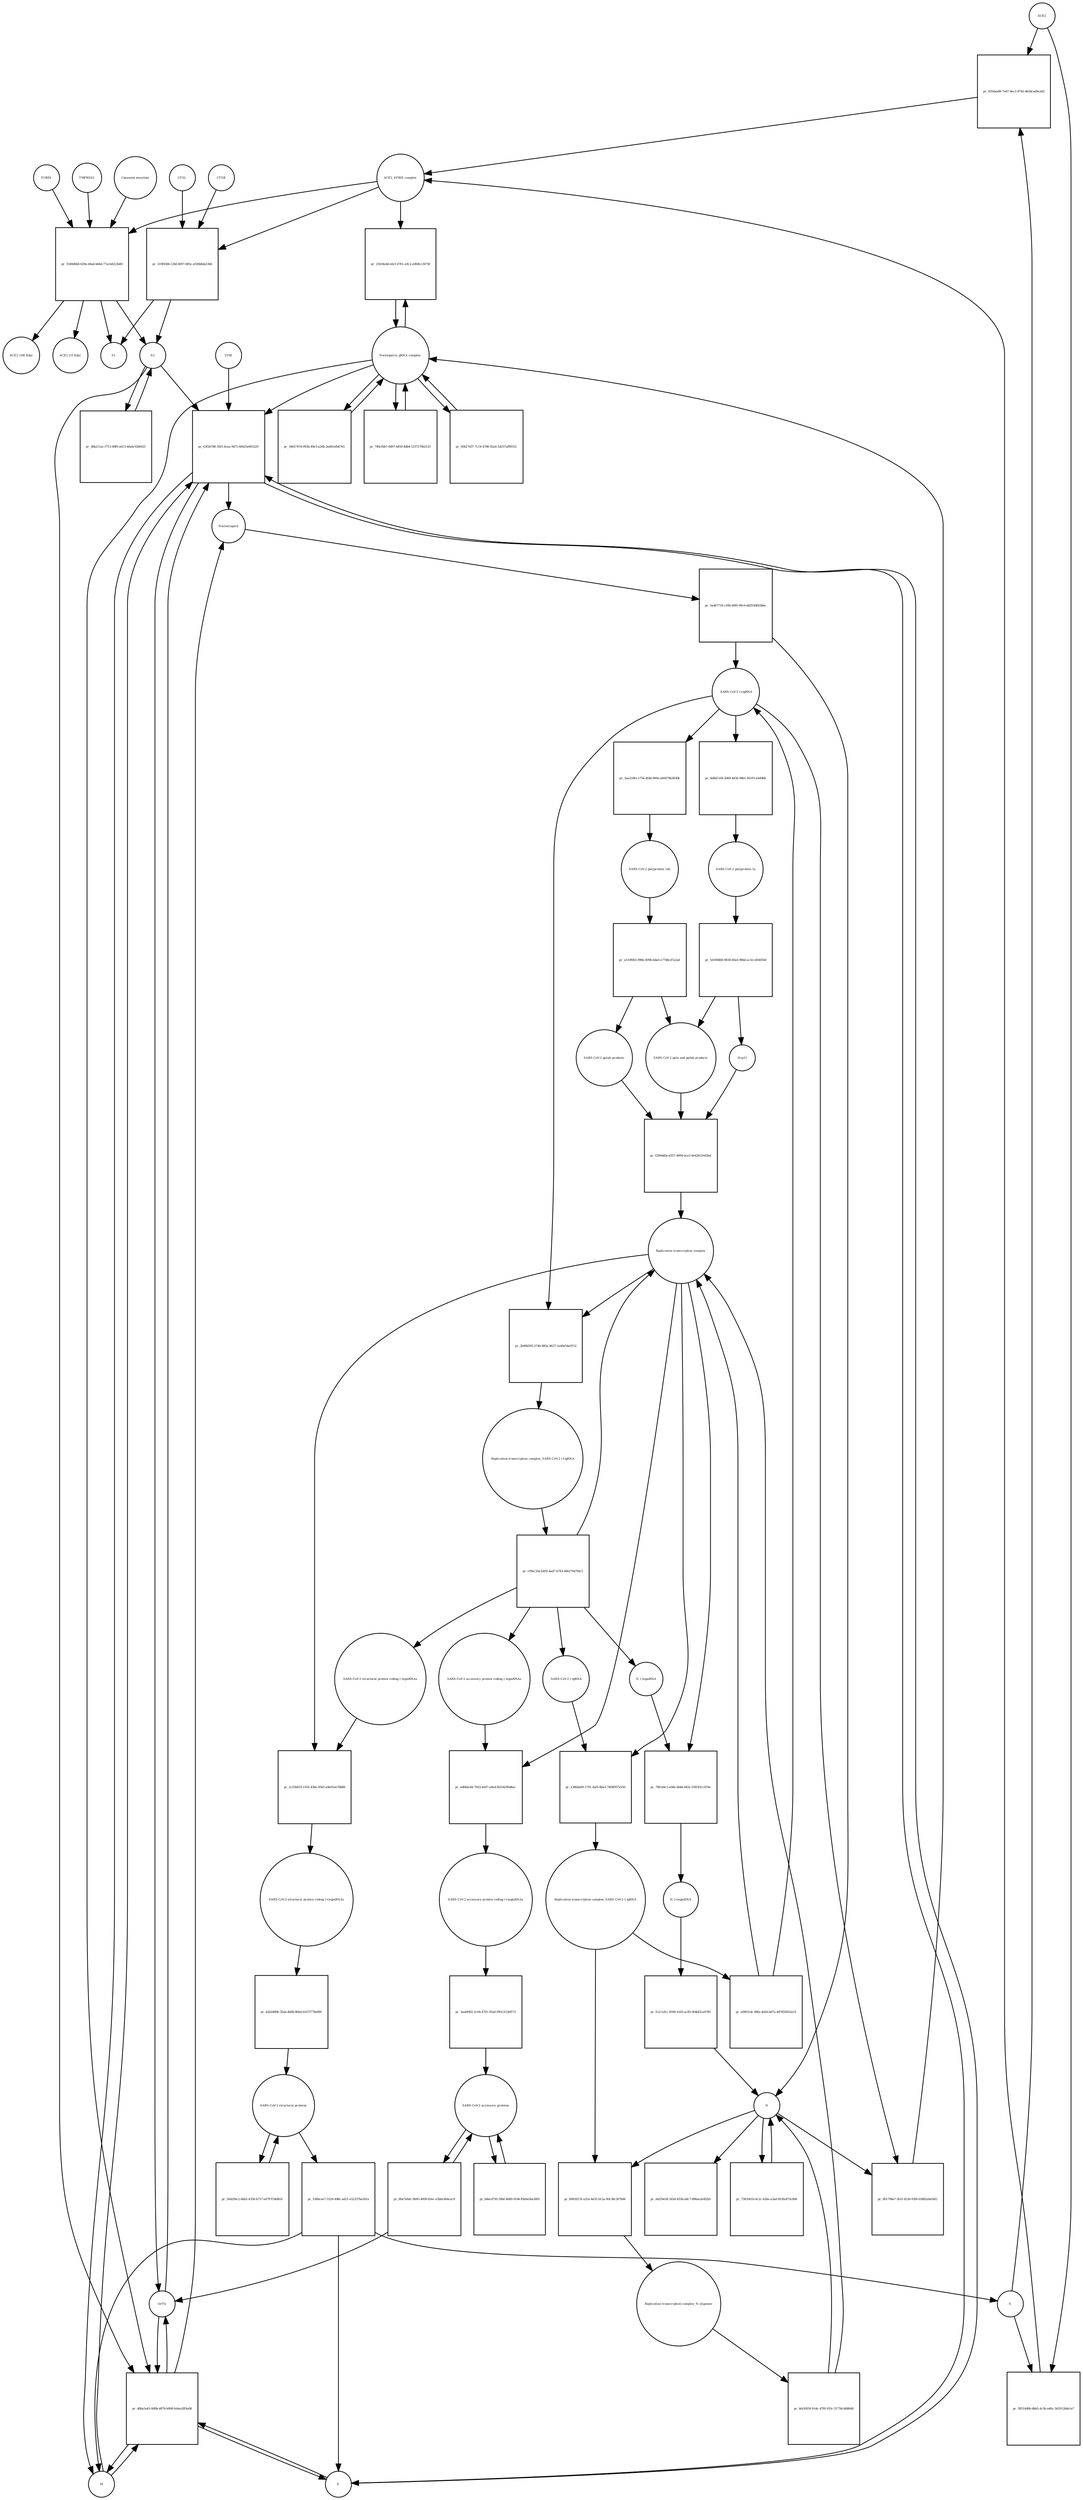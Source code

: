 strict digraph  {
ACE2 [annotation="", bipartite=0, cls=macromolecule, fontsize=4, label=ACE2, shape=circle];
"pr_035daa86-7a67-4ec2-8742-8b3dcad9ca82" [annotation="", bipartite=1, cls=process, fontsize=4, label="pr_035daa86-7a67-4ec2-8742-8b3dcad9ca82", shape=square];
"ACE2_SPIKE complex" [annotation="", bipartite=0, cls=complex, fontsize=4, label="ACE2_SPIKE complex", shape=circle];
S [annotation="", bipartite=0, cls="macromolecule multimer", fontsize=4, label=S, shape=circle];
"Nucleoporin_gRNA complex " [annotation="", bipartite=0, cls=complex, fontsize=4, label="Nucleoporin_gRNA complex ", shape=circle];
"pr_25034e4d-e6cf-4761-a9c2-e0fdfcc5074f" [annotation="", bipartite=1, cls=process, fontsize=4, label="pr_25034e4d-e6cf-4761-a9c2-e0fdfcc5074f", shape=square];
"pr_319f4566-53bf-4697-885c-ef26b8da5366" [annotation="", bipartite=1, cls=process, fontsize=4, label="pr_319f4566-53bf-4697-885c-ef26b8da5366", shape=square];
S2 [annotation="", bipartite=0, cls=macromolecule, fontsize=4, label=S2, shape=circle];
CTSB [annotation="", bipartite=0, cls=macromolecule, fontsize=4, label=CTSB, shape=circle];
CTSL [annotation="", bipartite=0, cls=macromolecule, fontsize=4, label=CTSL, shape=circle];
S1 [annotation="", bipartite=0, cls=macromolecule, fontsize=4, label=S1, shape=circle];
"pr_58514d6b-dbb5-4c56-a46c-3d19126de1e7" [annotation="", bipartite=1, cls=process, fontsize=4, label="pr_58514d6b-dbb5-4c56-a46c-3d19126de1e7", shape=square];
"pr_63f2b788-35f5-4caa-9d71-66425e903229" [annotation="", bipartite=1, cls=process, fontsize=4, label="pr_63f2b788-35f5-4caa-9d71-66425e903229", shape=square];
Nucleocapsid [annotation="", bipartite=0, cls=complex, fontsize=4, label=Nucleocapsid, shape=circle];
LY6E [annotation="", bipartite=0, cls=macromolecule, fontsize=4, label=LY6E, shape=circle];
Orf7a [annotation="", bipartite=0, cls=macromolecule, fontsize=4, label=Orf7a, shape=circle];
E [annotation="", bipartite=0, cls=macromolecule, fontsize=4, label=E, shape=circle];
M [annotation="", bipartite=0, cls=macromolecule, fontsize=4, label=M, shape=circle];
"pr_d6ba5a43-8d9b-487b-b908-fe6ea2ff4a06" [annotation="", bipartite=1, cls=process, fontsize=4, label="pr_d6ba5a43-8d9b-487b-b908-fe6ea2ff4a06", shape=square];
"pr_5a467716-c50b-40f6-99c0-dd3556843b6a" [annotation="", bipartite=1, cls=process, fontsize=4, label="pr_5a467716-c50b-40f6-99c0-dd3556843b6a", shape=square];
" SARS-CoV-2 (+)gRNA" [annotation="", bipartite=0, cls="nucleic acid feature", fontsize=4, label=" SARS-CoV-2 (+)gRNA", shape=circle];
N [annotation="", bipartite=0, cls="macromolecule multimer", fontsize=4, label=N, shape=circle];
"SARS-CoV-2 polyprotein 1ab" [annotation="", bipartite=0, cls=macromolecule, fontsize=4, label="SARS-CoV-2 polyprotein 1ab", shape=circle];
"pr_a510f0b5-998e-409b-bda0-e77dbcd7a2ad" [annotation="", bipartite=1, cls=process, fontsize=4, label="pr_a510f0b5-998e-409b-bda0-e77dbcd7a2ad", shape=square];
"SARS-CoV-2 pp1a and pp1ab products" [annotation="", bipartite=0, cls=complex, fontsize=4, label="SARS-CoV-2 pp1a and pp1ab products", shape=circle];
"SARS-CoV-2 pp1ab products" [annotation="", bipartite=0, cls=complex, fontsize=4, label="SARS-CoV-2 pp1ab products", shape=circle];
"SARS-CoV-2 polyprotein 1a" [annotation="", bipartite=0, cls=macromolecule, fontsize=4, label="SARS-CoV-2 polyprotein 1a", shape=circle];
"pr_5d189db9-9838-40a4-98bd-ac5ccd54656d" [annotation="", bipartite=1, cls=process, fontsize=4, label="pr_5d189db9-9838-40a4-98bd-ac5ccd54656d", shape=square];
Nsp11 [annotation="", bipartite=0, cls=macromolecule, fontsize=4, label=Nsp11, shape=circle];
"pr_3465747d-993b-49e3-a26b-2ed41efb6765" [annotation="", bipartite=1, cls=process, fontsize=4, label="pr_3465747d-993b-49e3-a26b-2ed41efb6765", shape=square];
"pr_746cfbb7-6497-4850-8db4-5337276b2533" [annotation="", bipartite=1, cls=process, fontsize=4, label="pr_746cfbb7-6497-4850-8db4-5337276b2533", shape=square];
"SARS-CoV-2 structural proteins" [annotation="", bipartite=0, cls=complex, fontsize=4, label="SARS-CoV-2 structural proteins", shape=circle];
"pr_536bcee7-5520-498c-ad21-e52337be261a" [annotation="", bipartite=1, cls=process, fontsize=4, label="pr_536bcee7-5520-498c-ad21-e52337be261a", shape=square];
"Replication transcription complex_SARS-CoV-2 (-)gRNA" [annotation="", bipartite=0, cls=complex, fontsize=4, label="Replication transcription complex_SARS-CoV-2 (-)gRNA", shape=circle];
"pr_6895927d-a32a-4e55-b12a-90c38c267b66" [annotation="", bipartite=1, cls=process, fontsize=4, label="pr_6895927d-a32a-4e55-b12a-90c38c267b66", shape=square];
"Replication transcription complex_N oligomer" [annotation="", bipartite=0, cls=complex, fontsize=4, label="Replication transcription complex_N oligomer", shape=circle];
"pr_daf29e58-245d-455b-a8c7-d96ae2e4f2b5" [annotation="", bipartite=1, cls=process, fontsize=4, label="pr_daf29e58-245d-455b-a8c7-d96ae2e4f2b5", shape=square];
"SARS-CoV-2 accessory proteins" [annotation="", bipartite=0, cls=complex, fontsize=4, label="SARS-CoV-2 accessory proteins", shape=circle];
"pr_b8ecd795-59bf-4689-9196-f0b9a56a30fd" [annotation="", bipartite=1, cls=process, fontsize=4, label="pr_b8ecd795-59bf-4689-9196-f0b9a56a30fd", shape=square];
"pr_5b420bc2-6bb2-4358-b737-a4797f34d81b" [annotation="", bipartite=1, cls=process, fontsize=4, label="pr_5b420bc2-6bb2-4358-b737-a4797f34d81b", shape=square];
"pr_bfa5f459-91dc-47f6-933c-3175b14686d0" [annotation="", bipartite=1, cls=process, fontsize=4, label="pr_bfa5f459-91dc-47f6-933c-3175b14686d0", shape=square];
"Replication transcription complex" [annotation="", bipartite=0, cls=complex, fontsize=4, label="Replication transcription complex", shape=circle];
"pr_7363561b-0c2c-43be-a3ad-853fa475c0b8" [annotation="", bipartite=1, cls=process, fontsize=4, label="pr_7363561b-0c2c-43be-a3ad-853fa475c0b8", shape=square];
"pr_f299440a-d357-4994-bce3-6e42631602bd" [annotation="", bipartite=1, cls=process, fontsize=4, label="pr_f299440a-d357-4994-bce3-6e42631602bd", shape=square];
"SARS-CoV-2 accessory protein coding (-)sgmRNAs" [annotation="", bipartite=0, cls=complex, fontsize=4, label="SARS-CoV-2 accessory protein coding (-)sgmRNAs", shape=circle];
"pr_ed68dcd4-7043-4a97-a8ed-fb554290d6ac" [annotation="", bipartite=1, cls=process, fontsize=4, label="pr_ed68dcd4-7043-4a97-a8ed-fb554290d6ac", shape=square];
"SARS-CoV-2 accessory protein coding (+)sgmRNAs" [annotation="", bipartite=0, cls=complex, fontsize=4, label="SARS-CoV-2 accessory protein coding (+)sgmRNAs", shape=circle];
"SARS-CoV-2 structural protein coding (-)sgmRNAs" [annotation="", bipartite=0, cls=complex, fontsize=4, label="SARS-CoV-2 structural protein coding (-)sgmRNAs", shape=circle];
"pr_2c55b033-1502-436e-9565-a9e01ee78b88" [annotation="", bipartite=1, cls=process, fontsize=4, label="pr_2c55b033-1502-436e-9565-a9e01ee78b88", shape=square];
"SARS-CoV-2 structural protein coding (+)sgmRNAs" [annotation="", bipartite=0, cls=complex, fontsize=4, label="SARS-CoV-2 structural protein coding (+)sgmRNAs", shape=circle];
"N (-)sgmRNA" [annotation="", bipartite=0, cls="nucleic acid feature", fontsize=4, label="N (-)sgmRNA", shape=circle];
"pr_78fcb9c1-e08e-4b4d-843c-0393f2cc874e" [annotation="", bipartite=1, cls=process, fontsize=4, label="pr_78fcb9c1-e08e-4b4d-843c-0393f2cc874e", shape=square];
"N (+)sgmRNA" [annotation="", bipartite=0, cls="nucleic acid feature", fontsize=4, label="N (+)sgmRNA", shape=circle];
"pr_fc2c1d1c-9590-4165-ac85-004bf2ce0785" [annotation="", bipartite=1, cls=process, fontsize=4, label="pr_fc2c1d1c-9590-4165-ac85-004bf2ce0785", shape=square];
"Replication transcription complex_SARS-CoV-2 (+)gRNA" [annotation="", bipartite=0, cls=complex, fontsize=4, label="Replication transcription complex_SARS-CoV-2 (+)gRNA", shape=circle];
"pr_cf06c33a-b492-4ad7-b783-46627447fdc5" [annotation="", bipartite=1, cls=process, fontsize=4, label="pr_cf06c33a-b492-4ad7-b783-46627447fdc5", shape=square];
" SARS-CoV-2 (-)gRNA" [annotation="", bipartite=0, cls="nucleic acid feature", fontsize=4, label=" SARS-CoV-2 (-)gRNA", shape=circle];
"pr_4d8d1169-2969-4d3d-98b1-f6197ce4496b" [annotation="", bipartite=1, cls=process, fontsize=4, label="pr_4d8d1169-2969-4d3d-98b1-f6197ce4496b", shape=square];
"pr_5aa218fe-1756-4fdd-900e-eb0479b3830b" [annotation="", bipartite=1, cls=process, fontsize=4, label="pr_5aa218fe-1756-4fdd-900e-eb0479b3830b", shape=square];
"pr_3aebf902-2c04-4791-95a0-f90131240572" [annotation="", bipartite=1, cls=process, fontsize=4, label="pr_3aebf902-2c04-4791-95a0-f90131240572", shape=square];
"pr_b2b2d60b-35ab-4b68-866d-6167577bef89" [annotation="", bipartite=1, cls=process, fontsize=4, label="pr_b2b2d60b-35ab-4b68-866d-6167577bef89", shape=square];
"pr_e386da09-1791-4af5-8be3-74fdf957a550" [annotation="", bipartite=1, cls=process, fontsize=4, label="pr_e386da09-1791-4af5-8be3-74fdf957a550", shape=square];
"pr_d01798a7-2b1f-423d-93f8-03882a8e5bf2" [annotation="", bipartite=1, cls=process, fontsize=4, label="pr_d01798a7-2b1f-423d-93f8-03882a8e5bf2", shape=square];
"pr_60b27d37-7c14-4788-92a6-5d237af89552" [annotation="", bipartite=1, cls=process, fontsize=4, label="pr_60b27d37-7c14-4788-92a6-5d237af89552", shape=square];
"pr_80a7e6dc-9b95-4009-83ec-e3bbc464cac9" [annotation="", bipartite=1, cls=process, fontsize=4, label="pr_80a7e6dc-9b95-4009-83ec-e3bbc464cac9", shape=square];
"pr_3549d6b0-629e-44ad-b66d-77acbd223b00" [annotation="", bipartite=1, cls=process, fontsize=4, label="pr_3549d6b0-629e-44ad-b66d-77acbd223b00", shape=square];
FURIN [annotation="", bipartite=0, cls=macromolecule, fontsize=4, label=FURIN, shape=circle];
TMPRSS2 [annotation="", bipartite=0, cls=macromolecule, fontsize=4, label=TMPRSS2, shape=circle];
"Camostat mesylate" [annotation="urn_miriam_pubchem.compound_2536", bipartite=0, cls="simple chemical", fontsize=4, label="Camostat mesylate", shape=circle];
"ACE2 (100 Kda)" [annotation="", bipartite=0, cls=macromolecule, fontsize=4, label="ACE2 (100 Kda)", shape=circle];
"ACE2 (15 Kda)" [annotation="", bipartite=0, cls=macromolecule, fontsize=4, label="ACE2 (15 Kda)", shape=circle];
"pr_4bb211ac-f713-48f0-a613-46a6c92bf425" [annotation="", bipartite=1, cls=process, fontsize=4, label="pr_4bb211ac-f713-48f0-a613-46a6c92bf425", shape=square];
"pr_2b96b595-2746-485e-9627-1e40e54e9152" [annotation="", bipartite=1, cls=process, fontsize=4, label="pr_2b96b595-2746-485e-9627-1e40e54e9152", shape=square];
"pr_ef8931dc-68fe-4d3d-bd7a-487859262e53" [annotation="", bipartite=1, cls=process, fontsize=4, label="pr_ef8931dc-68fe-4d3d-bd7a-487859262e53", shape=square];
ACE2 -> "pr_035daa86-7a67-4ec2-8742-8b3dcad9ca82"  [annotation="", interaction_type=consumption];
ACE2 -> "pr_58514d6b-dbb5-4c56-a46c-3d19126de1e7"  [annotation="", interaction_type=consumption];
"pr_035daa86-7a67-4ec2-8742-8b3dcad9ca82" -> "ACE2_SPIKE complex"  [annotation="", interaction_type=production];
"ACE2_SPIKE complex" -> "pr_25034e4d-e6cf-4761-a9c2-e0fdfcc5074f"  [annotation="urn_miriam_pubmed_32142651|urn_miriam_pubmed_32094589", interaction_type=stimulation];
"ACE2_SPIKE complex" -> "pr_319f4566-53bf-4697-885c-ef26b8da5366"  [annotation="", interaction_type=consumption];
"ACE2_SPIKE complex" -> "pr_3549d6b0-629e-44ad-b66d-77acbd223b00"  [annotation="", interaction_type=consumption];
S -> "pr_035daa86-7a67-4ec2-8742-8b3dcad9ca82"  [annotation="", interaction_type=consumption];
S -> "pr_58514d6b-dbb5-4c56-a46c-3d19126de1e7"  [annotation="", interaction_type=consumption];
"Nucleoporin_gRNA complex " -> "pr_25034e4d-e6cf-4761-a9c2-e0fdfcc5074f"  [annotation="", interaction_type=consumption];
"Nucleoporin_gRNA complex " -> "pr_63f2b788-35f5-4caa-9d71-66425e903229"  [annotation="", interaction_type=consumption];
"Nucleoporin_gRNA complex " -> "pr_d6ba5a43-8d9b-487b-b908-fe6ea2ff4a06"  [annotation="", interaction_type=consumption];
"Nucleoporin_gRNA complex " -> "pr_3465747d-993b-49e3-a26b-2ed41efb6765"  [annotation="", interaction_type=consumption];
"Nucleoporin_gRNA complex " -> "pr_746cfbb7-6497-4850-8db4-5337276b2533"  [annotation="", interaction_type=consumption];
"Nucleoporin_gRNA complex " -> "pr_60b27d37-7c14-4788-92a6-5d237af89552"  [annotation="", interaction_type=consumption];
"pr_25034e4d-e6cf-4761-a9c2-e0fdfcc5074f" -> "Nucleoporin_gRNA complex "  [annotation="", interaction_type=production];
"pr_319f4566-53bf-4697-885c-ef26b8da5366" -> S2  [annotation="", interaction_type=production];
"pr_319f4566-53bf-4697-885c-ef26b8da5366" -> S1  [annotation="", interaction_type=production];
S2 -> "pr_63f2b788-35f5-4caa-9d71-66425e903229"  [annotation="urn_miriam_doi_10.1101%2F2020.03.05.979260|urn_miriam_doi_10.1101%2F2020.04.02.021469", interaction_type=stimulation];
S2 -> "pr_d6ba5a43-8d9b-487b-b908-fe6ea2ff4a06"  [annotation="", interaction_type=stimulation];
S2 -> "pr_4bb211ac-f713-48f0-a613-46a6c92bf425"  [annotation="", interaction_type=consumption];
CTSB -> "pr_319f4566-53bf-4697-885c-ef26b8da5366"  [annotation=urn_miriam_pubmed_32142651, interaction_type=catalysis];
CTSL -> "pr_319f4566-53bf-4697-885c-ef26b8da5366"  [annotation=urn_miriam_pubmed_32142651, interaction_type=catalysis];
"pr_58514d6b-dbb5-4c56-a46c-3d19126de1e7" -> "ACE2_SPIKE complex"  [annotation="", interaction_type=production];
"pr_63f2b788-35f5-4caa-9d71-66425e903229" -> Nucleocapsid  [annotation="", interaction_type=production];
"pr_63f2b788-35f5-4caa-9d71-66425e903229" -> Orf7a  [annotation="", interaction_type=production];
"pr_63f2b788-35f5-4caa-9d71-66425e903229" -> E  [annotation="", interaction_type=production];
"pr_63f2b788-35f5-4caa-9d71-66425e903229" -> M  [annotation="", interaction_type=production];
Nucleocapsid -> "pr_5a467716-c50b-40f6-99c0-dd3556843b6a"  [annotation="", interaction_type=consumption];
LY6E -> "pr_63f2b788-35f5-4caa-9d71-66425e903229"  [annotation="urn_miriam_doi_10.1101%2F2020.03.05.979260|urn_miriam_doi_10.1101%2F2020.04.02.021469", interaction_type=inhibition];
Orf7a -> "pr_63f2b788-35f5-4caa-9d71-66425e903229"  [annotation="", interaction_type=consumption];
Orf7a -> "pr_d6ba5a43-8d9b-487b-b908-fe6ea2ff4a06"  [annotation="", interaction_type=consumption];
E -> "pr_63f2b788-35f5-4caa-9d71-66425e903229"  [annotation="", interaction_type=consumption];
E -> "pr_d6ba5a43-8d9b-487b-b908-fe6ea2ff4a06"  [annotation="", interaction_type=consumption];
M -> "pr_63f2b788-35f5-4caa-9d71-66425e903229"  [annotation="", interaction_type=consumption];
M -> "pr_d6ba5a43-8d9b-487b-b908-fe6ea2ff4a06"  [annotation="", interaction_type=consumption];
"pr_d6ba5a43-8d9b-487b-b908-fe6ea2ff4a06" -> Nucleocapsid  [annotation="", interaction_type=production];
"pr_d6ba5a43-8d9b-487b-b908-fe6ea2ff4a06" -> E  [annotation="", interaction_type=production];
"pr_d6ba5a43-8d9b-487b-b908-fe6ea2ff4a06" -> M  [annotation="", interaction_type=production];
"pr_d6ba5a43-8d9b-487b-b908-fe6ea2ff4a06" -> Orf7a  [annotation="", interaction_type=production];
"pr_5a467716-c50b-40f6-99c0-dd3556843b6a" -> " SARS-CoV-2 (+)gRNA"  [annotation="", interaction_type=production];
"pr_5a467716-c50b-40f6-99c0-dd3556843b6a" -> N  [annotation="", interaction_type=production];
" SARS-CoV-2 (+)gRNA" -> "pr_4d8d1169-2969-4d3d-98b1-f6197ce4496b"  [annotation="", interaction_type=consumption];
" SARS-CoV-2 (+)gRNA" -> "pr_5aa218fe-1756-4fdd-900e-eb0479b3830b"  [annotation="", interaction_type=consumption];
" SARS-CoV-2 (+)gRNA" -> "pr_d01798a7-2b1f-423d-93f8-03882a8e5bf2"  [annotation="", interaction_type=consumption];
" SARS-CoV-2 (+)gRNA" -> "pr_2b96b595-2746-485e-9627-1e40e54e9152"  [annotation="", interaction_type=consumption];
N -> "pr_6895927d-a32a-4e55-b12a-90c38c267b66"  [annotation="", interaction_type=consumption];
N -> "pr_daf29e58-245d-455b-a8c7-d96ae2e4f2b5"  [annotation="", interaction_type=consumption];
N -> "pr_7363561b-0c2c-43be-a3ad-853fa475c0b8"  [annotation="", interaction_type=consumption];
N -> "pr_d01798a7-2b1f-423d-93f8-03882a8e5bf2"  [annotation="", interaction_type=consumption];
"SARS-CoV-2 polyprotein 1ab" -> "pr_a510f0b5-998e-409b-bda0-e77dbcd7a2ad"  [annotation=urn_miriam_pubmed_31226023, interaction_type=catalysis];
"pr_a510f0b5-998e-409b-bda0-e77dbcd7a2ad" -> "SARS-CoV-2 pp1a and pp1ab products"  [annotation="", interaction_type=production];
"pr_a510f0b5-998e-409b-bda0-e77dbcd7a2ad" -> "SARS-CoV-2 pp1ab products"  [annotation="", interaction_type=production];
"SARS-CoV-2 pp1a and pp1ab products" -> "pr_f299440a-d357-4994-bce3-6e42631602bd"  [annotation="", interaction_type=consumption];
"SARS-CoV-2 pp1ab products" -> "pr_f299440a-d357-4994-bce3-6e42631602bd"  [annotation="", interaction_type=consumption];
"SARS-CoV-2 polyprotein 1a" -> "pr_5d189db9-9838-40a4-98bd-ac5ccd54656d"  [annotation=urn_miriam_pubmed_31226023, interaction_type=catalysis];
"pr_5d189db9-9838-40a4-98bd-ac5ccd54656d" -> "SARS-CoV-2 pp1a and pp1ab products"  [annotation="", interaction_type=production];
"pr_5d189db9-9838-40a4-98bd-ac5ccd54656d" -> Nsp11  [annotation="", interaction_type=production];
Nsp11 -> "pr_f299440a-d357-4994-bce3-6e42631602bd"  [annotation="", interaction_type=consumption];
"pr_3465747d-993b-49e3-a26b-2ed41efb6765" -> "Nucleoporin_gRNA complex "  [annotation="", interaction_type=production];
"pr_746cfbb7-6497-4850-8db4-5337276b2533" -> "Nucleoporin_gRNA complex "  [annotation="", interaction_type=production];
"SARS-CoV-2 structural proteins" -> "pr_536bcee7-5520-498c-ad21-e52337be261a"  [annotation="", interaction_type=consumption];
"SARS-CoV-2 structural proteins" -> "pr_5b420bc2-6bb2-4358-b737-a4797f34d81b"  [annotation="", interaction_type=consumption];
"pr_536bcee7-5520-498c-ad21-e52337be261a" -> M  [annotation="", interaction_type=production];
"pr_536bcee7-5520-498c-ad21-e52337be261a" -> E  [annotation="", interaction_type=production];
"pr_536bcee7-5520-498c-ad21-e52337be261a" -> S  [annotation="", interaction_type=production];
"Replication transcription complex_SARS-CoV-2 (-)gRNA" -> "pr_6895927d-a32a-4e55-b12a-90c38c267b66"  [annotation="", interaction_type=consumption];
"Replication transcription complex_SARS-CoV-2 (-)gRNA" -> "pr_ef8931dc-68fe-4d3d-bd7a-487859262e53"  [annotation="", interaction_type=consumption];
"pr_6895927d-a32a-4e55-b12a-90c38c267b66" -> "Replication transcription complex_N oligomer"  [annotation="", interaction_type=production];
"Replication transcription complex_N oligomer" -> "pr_bfa5f459-91dc-47f6-933c-3175b14686d0"  [annotation="", interaction_type=consumption];
"SARS-CoV-2 accessory proteins" -> "pr_b8ecd795-59bf-4689-9196-f0b9a56a30fd"  [annotation="", interaction_type=consumption];
"SARS-CoV-2 accessory proteins" -> "pr_80a7e6dc-9b95-4009-83ec-e3bbc464cac9"  [annotation="", interaction_type=consumption];
"pr_b8ecd795-59bf-4689-9196-f0b9a56a30fd" -> "SARS-CoV-2 accessory proteins"  [annotation="", interaction_type=production];
"pr_5b420bc2-6bb2-4358-b737-a4797f34d81b" -> "SARS-CoV-2 structural proteins"  [annotation="", interaction_type=production];
"pr_bfa5f459-91dc-47f6-933c-3175b14686d0" -> "Replication transcription complex"  [annotation="", interaction_type=production];
"pr_bfa5f459-91dc-47f6-933c-3175b14686d0" -> N  [annotation="", interaction_type=production];
"Replication transcription complex" -> "pr_ed68dcd4-7043-4a97-a8ed-fb554290d6ac"  [annotation="", interaction_type="necessary stimulation"];
"Replication transcription complex" -> "pr_2c55b033-1502-436e-9565-a9e01ee78b88"  [annotation="", interaction_type="necessary stimulation"];
"Replication transcription complex" -> "pr_78fcb9c1-e08e-4b4d-843c-0393f2cc874e"  [annotation="", interaction_type="necessary stimulation"];
"Replication transcription complex" -> "pr_e386da09-1791-4af5-8be3-74fdf957a550"  [annotation="", interaction_type=consumption];
"Replication transcription complex" -> "pr_2b96b595-2746-485e-9627-1e40e54e9152"  [annotation="", interaction_type=consumption];
"pr_7363561b-0c2c-43be-a3ad-853fa475c0b8" -> N  [annotation="", interaction_type=production];
"pr_f299440a-d357-4994-bce3-6e42631602bd" -> "Replication transcription complex"  [annotation="", interaction_type=production];
"SARS-CoV-2 accessory protein coding (-)sgmRNAs" -> "pr_ed68dcd4-7043-4a97-a8ed-fb554290d6ac"  [annotation="", interaction_type=consumption];
"pr_ed68dcd4-7043-4a97-a8ed-fb554290d6ac" -> "SARS-CoV-2 accessory protein coding (+)sgmRNAs"  [annotation="", interaction_type=production];
"SARS-CoV-2 accessory protein coding (+)sgmRNAs" -> "pr_3aebf902-2c04-4791-95a0-f90131240572"  [annotation="", interaction_type=consumption];
"SARS-CoV-2 structural protein coding (-)sgmRNAs" -> "pr_2c55b033-1502-436e-9565-a9e01ee78b88"  [annotation="", interaction_type=consumption];
"pr_2c55b033-1502-436e-9565-a9e01ee78b88" -> "SARS-CoV-2 structural protein coding (+)sgmRNAs"  [annotation="", interaction_type=production];
"SARS-CoV-2 structural protein coding (+)sgmRNAs" -> "pr_b2b2d60b-35ab-4b68-866d-6167577bef89"  [annotation="", interaction_type=consumption];
"N (-)sgmRNA" -> "pr_78fcb9c1-e08e-4b4d-843c-0393f2cc874e"  [annotation="", interaction_type=consumption];
"pr_78fcb9c1-e08e-4b4d-843c-0393f2cc874e" -> "N (+)sgmRNA"  [annotation="", interaction_type=production];
"N (+)sgmRNA" -> "pr_fc2c1d1c-9590-4165-ac85-004bf2ce0785"  [annotation="", interaction_type=consumption];
"pr_fc2c1d1c-9590-4165-ac85-004bf2ce0785" -> N  [annotation="", interaction_type=production];
"Replication transcription complex_SARS-CoV-2 (+)gRNA" -> "pr_cf06c33a-b492-4ad7-b783-46627447fdc5"  [annotation="", interaction_type=consumption];
"pr_cf06c33a-b492-4ad7-b783-46627447fdc5" -> " SARS-CoV-2 (-)gRNA"  [annotation="", interaction_type=production];
"pr_cf06c33a-b492-4ad7-b783-46627447fdc5" -> "SARS-CoV-2 accessory protein coding (-)sgmRNAs"  [annotation="", interaction_type=production];
"pr_cf06c33a-b492-4ad7-b783-46627447fdc5" -> "SARS-CoV-2 structural protein coding (-)sgmRNAs"  [annotation="", interaction_type=production];
"pr_cf06c33a-b492-4ad7-b783-46627447fdc5" -> "N (-)sgmRNA"  [annotation="", interaction_type=production];
"pr_cf06c33a-b492-4ad7-b783-46627447fdc5" -> "Replication transcription complex"  [annotation="", interaction_type=production];
" SARS-CoV-2 (-)gRNA" -> "pr_e386da09-1791-4af5-8be3-74fdf957a550"  [annotation="", interaction_type=consumption];
"pr_4d8d1169-2969-4d3d-98b1-f6197ce4496b" -> "SARS-CoV-2 polyprotein 1a"  [annotation="", interaction_type=production];
"pr_5aa218fe-1756-4fdd-900e-eb0479b3830b" -> "SARS-CoV-2 polyprotein 1ab"  [annotation="", interaction_type=production];
"pr_3aebf902-2c04-4791-95a0-f90131240572" -> "SARS-CoV-2 accessory proteins"  [annotation="", interaction_type=production];
"pr_b2b2d60b-35ab-4b68-866d-6167577bef89" -> "SARS-CoV-2 structural proteins"  [annotation="", interaction_type=production];
"pr_e386da09-1791-4af5-8be3-74fdf957a550" -> "Replication transcription complex_SARS-CoV-2 (-)gRNA"  [annotation="", interaction_type=production];
"pr_d01798a7-2b1f-423d-93f8-03882a8e5bf2" -> "Nucleoporin_gRNA complex "  [annotation="", interaction_type=production];
"pr_60b27d37-7c14-4788-92a6-5d237af89552" -> "Nucleoporin_gRNA complex "  [annotation="", interaction_type=production];
"pr_80a7e6dc-9b95-4009-83ec-e3bbc464cac9" -> "SARS-CoV-2 accessory proteins"  [annotation="", interaction_type=production];
"pr_80a7e6dc-9b95-4009-83ec-e3bbc464cac9" -> Orf7a  [annotation="", interaction_type=production];
"pr_3549d6b0-629e-44ad-b66d-77acbd223b00" -> S2  [annotation="", interaction_type=production];
"pr_3549d6b0-629e-44ad-b66d-77acbd223b00" -> "ACE2 (100 Kda)"  [annotation="", interaction_type=production];
"pr_3549d6b0-629e-44ad-b66d-77acbd223b00" -> S1  [annotation="", interaction_type=production];
"pr_3549d6b0-629e-44ad-b66d-77acbd223b00" -> "ACE2 (15 Kda)"  [annotation="", interaction_type=production];
FURIN -> "pr_3549d6b0-629e-44ad-b66d-77acbd223b00"  [annotation="", interaction_type=catalysis];
TMPRSS2 -> "pr_3549d6b0-629e-44ad-b66d-77acbd223b00"  [annotation="", interaction_type=catalysis];
"Camostat mesylate" -> "pr_3549d6b0-629e-44ad-b66d-77acbd223b00"  [annotation="", interaction_type=inhibition];
"pr_4bb211ac-f713-48f0-a613-46a6c92bf425" -> S2  [annotation="", interaction_type=production];
"pr_2b96b595-2746-485e-9627-1e40e54e9152" -> "Replication transcription complex_SARS-CoV-2 (+)gRNA"  [annotation="", interaction_type=production];
"pr_ef8931dc-68fe-4d3d-bd7a-487859262e53" -> " SARS-CoV-2 (+)gRNA"  [annotation="", interaction_type=production];
"pr_ef8931dc-68fe-4d3d-bd7a-487859262e53" -> "Replication transcription complex"  [annotation="", interaction_type=production];
}
